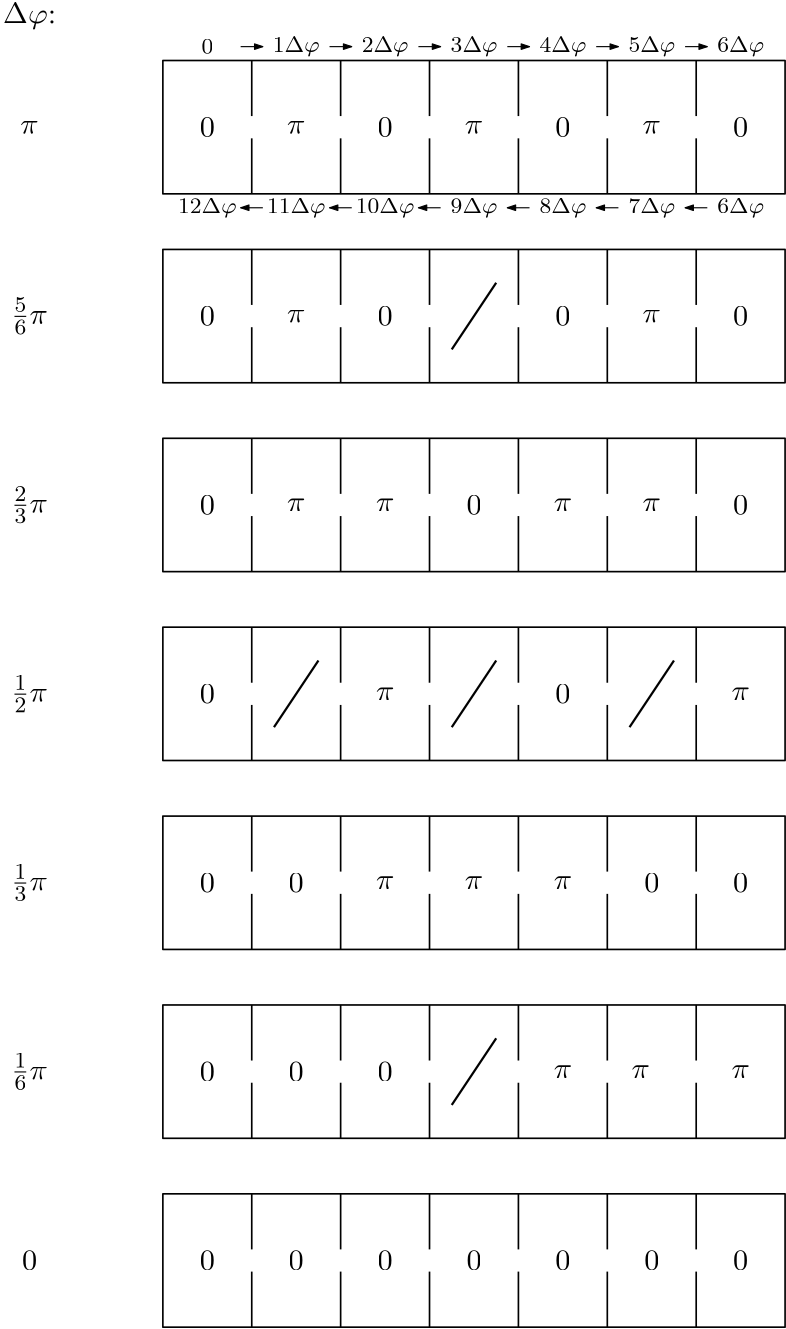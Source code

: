 <?xml version="1.0"?>
<!DOCTYPE ipe SYSTEM "ipe.dtd">
<ipe version="70005" creator="Ipe 7.1.4">
<info created="D:20150803151625" modified="D:20150803151625"/>
<ipestyle name="basic">
<symbol name="arrow/arc(spx)">
<path stroke="sym-stroke" fill="sym-stroke" pen="sym-pen">
0 0 m
-1 0.333 l
-1 -0.333 l
h
</path>
</symbol>
<symbol name="arrow/farc(spx)">
<path stroke="sym-stroke" fill="white" pen="sym-pen">
0 0 m
-1 0.333 l
-1 -0.333 l
h
</path>
</symbol>
<symbol name="mark/circle(sx)" transformations="translations">
<path fill="sym-stroke">
0.6 0 0 0.6 0 0 e
0.4 0 0 0.4 0 0 e
</path>
</symbol>
<symbol name="mark/disk(sx)" transformations="translations">
<path fill="sym-stroke">
0.6 0 0 0.6 0 0 e
</path>
</symbol>
<symbol name="mark/fdisk(sfx)" transformations="translations">
<group>
<path fill="sym-fill">
0.5 0 0 0.5 0 0 e
</path>
<path fill="sym-stroke" fillrule="eofill">
0.6 0 0 0.6 0 0 e
0.4 0 0 0.4 0 0 e
</path>
</group>
</symbol>
<symbol name="mark/box(sx)" transformations="translations">
<path fill="sym-stroke" fillrule="eofill">
-0.6 -0.6 m
0.6 -0.6 l
0.6 0.6 l
-0.6 0.6 l
h
-0.4 -0.4 m
0.4 -0.4 l
0.4 0.4 l
-0.4 0.4 l
h
</path>
</symbol>
<symbol name="mark/square(sx)" transformations="translations">
<path fill="sym-stroke">
-0.6 -0.6 m
0.6 -0.6 l
0.6 0.6 l
-0.6 0.6 l
h
</path>
</symbol>
<symbol name="mark/fsquare(sfx)" transformations="translations">
<group>
<path fill="sym-fill">
-0.5 -0.5 m
0.5 -0.5 l
0.5 0.5 l
-0.5 0.5 l
h
</path>
<path fill="sym-stroke" fillrule="eofill">
-0.6 -0.6 m
0.6 -0.6 l
0.6 0.6 l
-0.6 0.6 l
h
-0.4 -0.4 m
0.4 -0.4 l
0.4 0.4 l
-0.4 0.4 l
h
</path>
</group>
</symbol>
<symbol name="mark/cross(sx)" transformations="translations">
<group>
<path fill="sym-stroke">
-0.43 -0.57 m
0.57 0.43 l
0.43 0.57 l
-0.57 -0.43 l
h
</path>
<path fill="sym-stroke">
-0.43 0.57 m
0.57 -0.43 l
0.43 -0.57 l
-0.57 0.43 l
h
</path>
</group>
</symbol>
<symbol name="arrow/fnormal(spx)">
<path stroke="sym-stroke" fill="white" pen="sym-pen">
0 0 m
-1 0.333 l
-1 -0.333 l
h
</path>
</symbol>
<symbol name="arrow/pointed(spx)">
<path stroke="sym-stroke" fill="sym-stroke" pen="sym-pen">
0 0 m
-1 0.333 l
-0.8 0 l
-1 -0.333 l
h
</path>
</symbol>
<symbol name="arrow/fpointed(spx)">
<path stroke="sym-stroke" fill="white" pen="sym-pen">
0 0 m
-1 0.333 l
-0.8 0 l
-1 -0.333 l
h
</path>
</symbol>
<symbol name="arrow/linear(spx)">
<path stroke="sym-stroke" pen="sym-pen">
-1 0.333 m
0 0 l
-1 -0.333 l
</path>
</symbol>
<symbol name="arrow/fdouble(spx)">
<path stroke="sym-stroke" fill="white" pen="sym-pen">
0 0 m
-1 0.333 l
-1 -0.333 l
h
-1 0 m
-2 0.333 l
-2 -0.333 l
h
</path>
</symbol>
<symbol name="arrow/double(spx)">
<path stroke="sym-stroke" fill="sym-stroke" pen="sym-pen">
0 0 m
-1 0.333 l
-1 -0.333 l
h
-1 0 m
-2 0.333 l
-2 -0.333 l
h
</path>
</symbol>
<pen name="heavier" value="0.8"/>
<pen name="fat" value="1.2"/>
<pen name="ultrafat" value="2"/>
<symbolsize name="large" value="5"/>
<symbolsize name="small" value="2"/>
<symbolsize name="tiny" value="1.1"/>
<arrowsize name="large" value="10"/>
<arrowsize name="small" value="5"/>
<arrowsize name="tiny" value="3"/>
<color name="red" value="1 0 0"/>
<color name="green" value="0 1 0"/>
<color name="blue" value="0 0 1"/>
<color name="yellow" value="1 1 0"/>
<color name="orange" value="1 0.647 0"/>
<color name="gold" value="1 0.843 0"/>
<color name="purple" value="0.627 0.125 0.941"/>
<color name="gray" value="0.745"/>
<color name="brown" value="0.647 0.165 0.165"/>
<color name="navy" value="0 0 0.502"/>
<color name="pink" value="1 0.753 0.796"/>
<color name="seagreen" value="0.18 0.545 0.341"/>
<color name="turquoise" value="0.251 0.878 0.816"/>
<color name="violet" value="0.933 0.51 0.933"/>
<color name="darkblue" value="0 0 0.545"/>
<color name="darkcyan" value="0 0.545 0.545"/>
<color name="darkgray" value="0.663"/>
<color name="darkgreen" value="0 0.392 0"/>
<color name="darkmagenta" value="0.545 0 0.545"/>
<color name="darkorange" value="1 0.549 0"/>
<color name="darkred" value="0.545 0 0"/>
<color name="lightblue" value="0.678 0.847 0.902"/>
<color name="lightcyan" value="0.878 1 1"/>
<color name="lightgray" value="0.827"/>
<color name="lightgreen" value="0.565 0.933 0.565"/>
<color name="lightyellow" value="1 1 0.878"/>
<dashstyle name="dashed" value="[4] 0"/>
<dashstyle name="dotted" value="[1 3] 0"/>
<dashstyle name="dash dotted" value="[4 2 1 2] 0"/>
<dashstyle name="dash dot dotted" value="[4 2 1 2 1 2] 0"/>
<textsize name="large" value="\large"/>
<textsize name="Large" value="\Large"/>
<textsize name="LARGE" value="\LARGE"/>
<textsize name="huge" value="\huge"/>
<textsize name="Huge" value="\Huge"/>
<textsize name="small" value="\small"/>
<textsize name="footnote" value="\footnotesize"/>
<textsize name="tiny" value="\tiny"/>
<textstyle name="center" begin="\begin{center}" end="\end{center}"/>
<textstyle name="itemize" begin="\begin{itemize}" end="\end{itemize}"/>
<textstyle name="item" begin="\begin{itemize}\item{}" end="\end{itemize}"/>
<gridsize name="4 pts" value="4"/>
<gridsize name="8 pts (~3 mm)" value="8"/>
<gridsize name="16 pts (~6 mm)" value="16"/>
<gridsize name="32 pts (~12 mm)" value="32"/>
<gridsize name="10 pts (~3.5 mm)" value="10"/>
<gridsize name="20 pts (~7 mm)" value="20"/>
<gridsize name="14 pts (~5 mm)" value="14"/>
<gridsize name="28 pts (~10 mm)" value="28"/>
<gridsize name="56 pts (~20 mm)" value="56"/>
<anglesize name="90 deg" value="90"/>
<anglesize name="60 deg" value="60"/>
<anglesize name="45 deg" value="45"/>
<anglesize name="30 deg" value="30"/>
<anglesize name="22.5 deg" value="22.5"/>
<tiling name="falling" angle="-60" step="4" width="1"/>
<tiling name="rising" angle="30" step="4" width="1"/>
</ipestyle>
<page>
<layer name="alpha"/>
<view layers="alpha" active="alpha"/>
<group layer="alpha" matrix="1 0 0 1 48 -192">
<path matrix="1 0 0 1 32 0" stroke="black" pen="0.6">
128 768 m
128 720 l
352 720 l
352 768 l
h
</path>
<path stroke="black" pen="0.6">
192 768 m
192 748 l
</path>
<path stroke="black" pen="0.6">
192 740 m
192 720 l
</path>
<path matrix="1 0 0 1 32 0" stroke="black" pen="0.6">
192 768 m
192 748 l
</path>
<path matrix="1 0 0 1 32 0" stroke="black" pen="0.6">
192 740 m
192 720 l
</path>
<path matrix="1 0 0 1 64 0" stroke="black" pen="0.6">
192 768 m
192 748 l
</path>
<path matrix="1 0 0 1 64 0" stroke="black" pen="0.6">
192 740 m
192 720 l
</path>
<path matrix="1 0 0 1 96 0" stroke="black" pen="0.6">
192 768 m
192 748 l
</path>
<path matrix="1 0 0 1 96 0" stroke="black" pen="0.6">
192 740 m
192 720 l
</path>
<path matrix="1 0 0 1 128 0" stroke="black" pen="0.6">
192 768 m
192 748 l
</path>
<path matrix="1 0 0 1 128 0" stroke="black" pen="0.6">
192 740 m
192 720 l
</path>
<path matrix="1 0 0 1 160 0" stroke="black" pen="0.6">
192 768 m
192 748 l
</path>
<path matrix="1 0 0 1 160 0" stroke="black" pen="0.6">
192 740 m
192 720 l
</path>
</group>
<text matrix="1 0 0 1 48 -192" transformations="translations" pos="176 744" stroke="black" type="label" width="5.455" height="7.03" depth="0" halign="center" valign="center" size="11">$0$</text>
<text matrix="1 0 0 1 80 -192" transformations="translations" pos="176 744" stroke="black" type="label" width="6.61" height="4.697" depth="0" halign="center" valign="center" size="11">$\pi$</text>
<text matrix="1 0 0 1 112 -192" transformations="translations" pos="176 744" stroke="black" type="label" width="5.455" height="7.03" depth="0" halign="center" valign="center" size="11">$0$</text>
<text matrix="1 0 0 1 144 -192" transformations="translations" pos="176 744" stroke="black" type="label" width="6.61" height="4.697" depth="0" halign="center" valign="center" size="11">$\pi$</text>
<text matrix="1 0 0 1 176 -192" transformations="translations" pos="176 744" stroke="black" type="label" width="5.455" height="7.03" depth="0" halign="center" valign="center" size="11">$0$</text>
<text matrix="1 0 0 1 208 -192" transformations="translations" pos="176 744" stroke="black" type="label" width="6.61" height="4.697" depth="0" halign="center" valign="center" size="11">$\pi$</text>
<text matrix="1 0 0 1 240 -192" transformations="translations" pos="176 744" stroke="black" type="label" width="5.455" height="7.03" depth="0" halign="center" valign="center" size="11">$0$</text>
<text matrix="1 0 0 1 48 -195" transformations="translations" pos="176 776" stroke="black" type="label" width="4.234" height="5.136" depth="0" halign="center" valign="center" size="8">$0$</text>
<path matrix="1 0 0 1 48 -191" stroke="black" arrow="normal/tiny">
188 772 m
196 772 l
</path>
<text matrix="1 0 0 1 80 -195" transformations="translations" pos="176 776" stroke="black" type="label" width="16.809" height="5.446" depth="1.55" halign="center" valign="center" size="8">$1 \Delta \varphi$</text>
<path matrix="1 0 0 1 48 -191" stroke="black" arrow="normal/tiny">
220 772 m
228 772 l
</path>
<path matrix="1 0 0 1 48 -193" stroke="black" arrow="normal/tiny">
356 716 m
348 716 l
</path>
<group matrix="1 0 0 1 48 -260">
<path matrix="1 0 0 1 32 0" stroke="black" pen="0.6">
128 768 m
128 720 l
352 720 l
352 768 l
h
</path>
<path stroke="black" pen="0.6">
192 768 m
192 748 l
</path>
<path stroke="black" pen="0.6">
192 740 m
192 720 l
</path>
<path matrix="1 0 0 1 32 0" stroke="black" pen="0.6">
192 768 m
192 748 l
</path>
<path matrix="1 0 0 1 32 0" stroke="black" pen="0.6">
192 740 m
192 720 l
</path>
<path matrix="1 0 0 1 64 0" stroke="black" pen="0.6">
192 768 m
192 748 l
</path>
<path matrix="1 0 0 1 64 0" stroke="black" pen="0.6">
192 740 m
192 720 l
</path>
<path matrix="1 0 0 1 96 0" stroke="black" pen="0.6">
192 768 m
192 748 l
</path>
<path matrix="1 0 0 1 96 0" stroke="black" pen="0.6">
192 740 m
192 720 l
</path>
<path matrix="1 0 0 1 128 0" stroke="black" pen="0.6">
192 768 m
192 748 l
</path>
<path matrix="1 0 0 1 128 0" stroke="black" pen="0.6">
192 740 m
192 720 l
</path>
<path matrix="1 0 0 1 160 0" stroke="black" pen="0.6">
192 768 m
192 748 l
</path>
<path matrix="1 0 0 1 160 0" stroke="black" pen="0.6">
192 740 m
192 720 l
</path>
</group>
<text matrix="1 0 0 1 48 -260" transformations="translations" pos="176 744" stroke="black" type="label" width="5.455" height="7.03" depth="0" halign="center" valign="center" size="11">$0$</text>
<text matrix="1 0 0 1 80 -260" transformations="translations" pos="176 744" stroke="black" type="label" width="6.61" height="4.697" depth="0" halign="center" valign="center" size="11">$\pi$</text>
<text matrix="1 0 0 1 112 -260" transformations="translations" pos="176 744" stroke="black" type="label" width="5.455" height="7.03" depth="0" halign="center" valign="center" size="11">$0$</text>
<text matrix="1 0 0 1 176 -260" transformations="translations" pos="176 744" stroke="black" type="label" width="5.455" height="7.03" depth="0" halign="center" valign="center" size="11">$0$</text>
<text matrix="1 0 0 1 208 -260" transformations="translations" pos="176 744" stroke="black" type="label" width="6.61" height="4.697" depth="0" halign="center" valign="center" size="11">$\pi$</text>
<text matrix="1 0 0 1 240 -260" transformations="translations" pos="176 744" stroke="black" type="label" width="5.455" height="7.03" depth="0" halign="center" valign="center" size="11">$0$</text>
<text matrix="1 0 0 1 112 -195" transformations="translations" pos="176 776" stroke="black" type="label" width="16.809" height="5.446" depth="1.55" halign="center" valign="center" size="8">$2 \Delta \varphi$</text>
<text matrix="1 0 0 1 144 -195" transformations="translations" pos="176 776" stroke="black" type="label" width="16.809" height="5.446" depth="1.55" halign="center" valign="center" size="8">$3 \Delta \varphi$</text>
<text matrix="1 0 0 1 176 -195" transformations="translations" pos="176 776" stroke="black" type="label" width="16.809" height="5.446" depth="1.55" halign="center" valign="center" size="8">$4 \Delta \varphi$</text>
<text matrix="1 0 0 1 208 -195" transformations="translations" pos="176 776" stroke="black" type="label" width="16.809" height="5.446" depth="1.55" halign="center" valign="center" size="8">$5 \Delta \varphi$</text>
<text matrix="1 0 0 1 240 -195" transformations="translations" pos="176 776" stroke="black" type="label" width="16.809" height="5.446" depth="1.55" halign="center" valign="center" size="8">$6 \Delta \varphi$</text>
<text matrix="1 0 0 1 240 -253" transformations="translations" pos="176 776" stroke="black" type="label" width="16.809" height="5.446" depth="1.55" halign="center" valign="center" size="8">$6 \Delta \varphi$</text>
<text matrix="1 0 0 1 208 -253" transformations="translations" pos="176 776" stroke="black" type="label" width="16.809" height="5.446" depth="1.55" halign="center" valign="center" size="8">$7 \Delta \varphi$</text>
<text matrix="1 0 0 1 176 -253" transformations="translations" pos="176 776" stroke="black" type="label" width="16.809" height="5.446" depth="1.55" halign="center" valign="center" size="8">$8 \Delta \varphi$</text>
<text matrix="1 0 0 1 144 -253" transformations="translations" pos="176 776" stroke="black" type="label" width="16.809" height="5.446" depth="1.55" halign="center" valign="center" size="8">$9 \Delta \varphi$</text>
<text matrix="1 0 0 1 112 -253" transformations="translations" pos="176 776" stroke="black" type="label" width="21.044" height="5.446" depth="1.55" halign="center" valign="center" size="8">$10 \Delta \varphi$</text>
<text matrix="1 0 0 1 80 -253" transformations="translations" pos="176 776" stroke="black" type="label" width="21.044" height="5.446" depth="1.55" halign="center" valign="center" size="8">$11 \Delta \varphi$</text>
<text matrix="1 0 0 1 48 -253" transformations="translations" pos="176 776" stroke="black" type="label" width="21.044" height="5.446" depth="1.55" halign="center" valign="center" size="8">$12 \Delta \varphi$</text>
<path matrix="1 0 0 1 112 -191" stroke="black" arrow="normal/tiny">
188 772 m
196 772 l
</path>
<path matrix="1 0 0 1 144 -191" stroke="black" arrow="normal/tiny">
188 772 m
196 772 l
</path>
<path matrix="1 0 0 1 176 -191" stroke="black" arrow="normal/tiny">
188 772 m
196 772 l
</path>
<path matrix="1 0 0 1 208 -191" stroke="black" arrow="normal/tiny">
188 772 m
196 772 l
</path>
<path matrix="1 0 0 1 16 -193" stroke="black" arrow="normal/tiny">
356 716 m
348 716 l
</path>
<path matrix="1 0 0 1 -16 -193" stroke="black" arrow="normal/tiny">
356 716 m
348 716 l
</path>
<path matrix="1 0 0 1 -48 -193" stroke="black" arrow="normal/tiny">
356 716 m
348 716 l
</path>
<path matrix="1 0 0 1 -80 -193" stroke="black" arrow="normal/tiny">
356 716 m
348 716 l
</path>
<path matrix="1 0 0 1 -112 -193" stroke="black" arrow="normal/tiny">
356 716 m
348 716 l
</path>
<text matrix="1 0 0 1 -8 -236" transformations="translations" pos="168 380" stroke="black" type="label" width="5.455" height="7.03" depth="0" halign="center" valign="center" size="11">$0$</text>
<group matrix="1 0 0 1 48 -328">
<path matrix="1 0 0 1 32 0" stroke="black" pen="0.6">
128 768 m
128 720 l
352 720 l
352 768 l
h
</path>
<path stroke="black" pen="0.6">
192 768 m
192 748 l
</path>
<path stroke="black" pen="0.6">
192 740 m
192 720 l
</path>
<path matrix="1 0 0 1 32 0" stroke="black" pen="0.6">
192 768 m
192 748 l
</path>
<path matrix="1 0 0 1 32 0" stroke="black" pen="0.6">
192 740 m
192 720 l
</path>
<path matrix="1 0 0 1 64 0" stroke="black" pen="0.6">
192 768 m
192 748 l
</path>
<path matrix="1 0 0 1 64 0" stroke="black" pen="0.6">
192 740 m
192 720 l
</path>
<path matrix="1 0 0 1 96 0" stroke="black" pen="0.6">
192 768 m
192 748 l
</path>
<path matrix="1 0 0 1 96 0" stroke="black" pen="0.6">
192 740 m
192 720 l
</path>
<path matrix="1 0 0 1 128 0" stroke="black" pen="0.6">
192 768 m
192 748 l
</path>
<path matrix="1 0 0 1 128 0" stroke="black" pen="0.6">
192 740 m
192 720 l
</path>
<path matrix="1 0 0 1 160 0" stroke="black" pen="0.6">
192 768 m
192 748 l
</path>
<path matrix="1 0 0 1 160 0" stroke="black" pen="0.6">
192 740 m
192 720 l
</path>
</group>
<text matrix="1 0 0 1 48 -328" transformations="translations" pos="176 744" stroke="black" type="label" width="5.455" height="7.03" depth="0" halign="center" valign="center" size="11">$0$</text>
<text matrix="1 0 0 1 80 -328" transformations="translations" pos="176 744" stroke="black" type="label" width="6.61" height="4.697" depth="0" halign="center" valign="center" size="11">$\pi$</text>
<text matrix="1 0 0 1 112 -328" transformations="translations" pos="176 744" stroke="black" type="label" width="6.61" height="4.697" depth="0" halign="center" valign="center" size="11">$\pi$</text>
<text matrix="1 0 0 1 176 -328" transformations="translations" pos="176 744" stroke="black" type="label" width="6.61" height="4.697" depth="0" halign="center" valign="center" size="11">$\pi$</text>
<text matrix="1 0 0 1 208 -328" transformations="translations" pos="176 744" stroke="black" type="label" width="6.61" height="4.697" depth="0" halign="center" valign="center" size="11">$\pi$</text>
<text matrix="1 0 0 1 240 -328" transformations="translations" pos="176 744" stroke="black" type="label" width="5.455" height="7.03" depth="0" halign="center" valign="center" size="11">$0$</text>
<group matrix="1 0 0 1 48 -396">
<path matrix="1 0 0 1 32 0" stroke="black" pen="0.6">
128 768 m
128 720 l
352 720 l
352 768 l
h
</path>
<path stroke="black" pen="0.6">
192 768 m
192 748 l
</path>
<path stroke="black" pen="0.6">
192 740 m
192 720 l
</path>
<path matrix="1 0 0 1 32 0" stroke="black" pen="0.6">
192 768 m
192 748 l
</path>
<path matrix="1 0 0 1 32 0" stroke="black" pen="0.6">
192 740 m
192 720 l
</path>
<path matrix="1 0 0 1 64 0" stroke="black" pen="0.6">
192 768 m
192 748 l
</path>
<path matrix="1 0 0 1 64 0" stroke="black" pen="0.6">
192 740 m
192 720 l
</path>
<path matrix="1 0 0 1 96 0" stroke="black" pen="0.6">
192 768 m
192 748 l
</path>
<path matrix="1 0 0 1 96 0" stroke="black" pen="0.6">
192 740 m
192 720 l
</path>
<path matrix="1 0 0 1 128 0" stroke="black" pen="0.6">
192 768 m
192 748 l
</path>
<path matrix="1 0 0 1 128 0" stroke="black" pen="0.6">
192 740 m
192 720 l
</path>
<path matrix="1 0 0 1 160 0" stroke="black" pen="0.6">
192 768 m
192 748 l
</path>
<path matrix="1 0 0 1 160 0" stroke="black" pen="0.6">
192 740 m
192 720 l
</path>
</group>
<text matrix="1 0 0 1 48 -396" transformations="translations" pos="176 744" stroke="black" type="label" width="5.455" height="7.03" depth="0" halign="center" valign="center" size="11">$0$</text>
<text matrix="1 0 0 1 112 -396" transformations="translations" pos="176 744" stroke="black" type="label" width="6.61" height="4.697" depth="0" halign="center" valign="center" size="11">$\pi$</text>
<text matrix="1 0 0 1 176 -396" transformations="translations" pos="176 744" stroke="black" type="label" width="5.455" height="7.03" depth="0" halign="center" valign="center" size="11">$0$</text>
<text matrix="1 0 0 1 240 -396" transformations="translations" pos="176 744" stroke="black" type="label" width="6.61" height="4.697" depth="0" halign="center" valign="center" size="11">$\pi$</text>
<group matrix="1 0 0 1 48 -464">
<path matrix="1 0 0 1 32 0" stroke="black" pen="0.6">
128 768 m
128 720 l
352 720 l
352 768 l
h
</path>
<path stroke="black" pen="0.6">
192 768 m
192 748 l
</path>
<path stroke="black" pen="0.6">
192 740 m
192 720 l
</path>
<path matrix="1 0 0 1 32 0" stroke="black" pen="0.6">
192 768 m
192 748 l
</path>
<path matrix="1 0 0 1 32 0" stroke="black" pen="0.6">
192 740 m
192 720 l
</path>
<path matrix="1 0 0 1 64 0" stroke="black" pen="0.6">
192 768 m
192 748 l
</path>
<path matrix="1 0 0 1 64 0" stroke="black" pen="0.6">
192 740 m
192 720 l
</path>
<path matrix="1 0 0 1 96 0" stroke="black" pen="0.6">
192 768 m
192 748 l
</path>
<path matrix="1 0 0 1 96 0" stroke="black" pen="0.6">
192 740 m
192 720 l
</path>
<path matrix="1 0 0 1 128 0" stroke="black" pen="0.6">
192 768 m
192 748 l
</path>
<path matrix="1 0 0 1 128 0" stroke="black" pen="0.6">
192 740 m
192 720 l
</path>
<path matrix="1 0 0 1 160 0" stroke="black" pen="0.6">
192 768 m
192 748 l
</path>
<path matrix="1 0 0 1 160 0" stroke="black" pen="0.6">
192 740 m
192 720 l
</path>
</group>
<text matrix="1 0 0 1 48 -464" transformations="translations" pos="176 744" stroke="black" type="label" width="5.455" height="7.03" depth="0" halign="center" valign="center" size="11">$0$</text>
<text matrix="1 0 0 1 112 -464" transformations="translations" pos="176 744" stroke="black" type="label" width="6.61" height="4.697" depth="0" halign="center" valign="center" size="11">$\pi$</text>
<text matrix="1 0 0 1 80 -464" transformations="translations" pos="176 744" stroke="black" type="label" width="5.455" height="7.03" depth="0" halign="center" valign="center" size="11">$0$</text>
<text matrix="1 0 0 1 208 -464" transformations="translations" pos="176 744" stroke="black" type="label" width="5.455" height="7.03" depth="0" halign="center" valign="center" size="11">$0$</text>
<text matrix="1 0 0 1 176 -464" transformations="translations" pos="176 744" stroke="black" type="label" width="6.61" height="4.697" depth="0" halign="center" valign="center" size="11">$\pi$</text>
<text matrix="1 0 0 1 240 -464" transformations="translations" pos="176 744" stroke="black" type="label" width="5.455" height="7.03" depth="0" halign="center" valign="center" size="11">$0$</text>
<group matrix="1 0 0 1 48 -532">
<path matrix="1 0 0 1 32 0" stroke="black" pen="0.6">
128 768 m
128 720 l
352 720 l
352 768 l
h
</path>
<path stroke="black" pen="0.6">
192 768 m
192 748 l
</path>
<path stroke="black" pen="0.6">
192 740 m
192 720 l
</path>
<path matrix="1 0 0 1 32 0" stroke="black" pen="0.6">
192 768 m
192 748 l
</path>
<path matrix="1 0 0 1 32 0" stroke="black" pen="0.6">
192 740 m
192 720 l
</path>
<path matrix="1 0 0 1 64 0" stroke="black" pen="0.6">
192 768 m
192 748 l
</path>
<path matrix="1 0 0 1 64 0" stroke="black" pen="0.6">
192 740 m
192 720 l
</path>
<path matrix="1 0 0 1 96 0" stroke="black" pen="0.6">
192 768 m
192 748 l
</path>
<path matrix="1 0 0 1 96 0" stroke="black" pen="0.6">
192 740 m
192 720 l
</path>
<path matrix="1 0 0 1 128 0" stroke="black" pen="0.6">
192 768 m
192 748 l
</path>
<path matrix="1 0 0 1 128 0" stroke="black" pen="0.6">
192 740 m
192 720 l
</path>
<path matrix="1 0 0 1 160 0" stroke="black" pen="0.6">
192 768 m
192 748 l
</path>
<path matrix="1 0 0 1 160 0" stroke="black" pen="0.6">
192 740 m
192 720 l
</path>
</group>
<text matrix="1 0 0 1 48 -532" transformations="translations" pos="176 744" stroke="black" type="label" width="5.455" height="7.03" depth="0" halign="center" valign="center" size="11">$0$</text>
<text matrix="1 0 0 1 176 -532" transformations="translations" pos="176 744" stroke="black" type="label" width="6.61" height="4.697" depth="0" halign="center" valign="center" size="11">$\pi$</text>
<text matrix="1 0 0 1 112 -532" transformations="translations" pos="176 744" stroke="black" type="label" width="5.455" height="7.03" depth="0" halign="center" valign="center" size="11">$0$</text>
<text matrix="1 0 0 1 80 -532" transformations="translations" pos="176 744" stroke="black" type="label" width="5.455" height="7.03" depth="0" halign="center" valign="center" size="11">$0$</text>
<text matrix="1 0 0 1 204 -532" transformations="translations" pos="176 744" stroke="black" type="label" width="6.61" height="4.697" depth="0" halign="center" valign="center" size="11">$\pi$</text>
<text matrix="1 0 0 1 240 -532" transformations="translations" pos="176 744" stroke="black" type="label" width="6.61" height="4.697" depth="0" halign="center" valign="center" size="11">$\pi$</text>
<group matrix="1 0 0 1 48 -600">
<path matrix="1 0 0 1 32 0" stroke="black" pen="0.6">
128 768 m
128 720 l
352 720 l
352 768 l
h
</path>
<path stroke="black" pen="0.6">
192 768 m
192 748 l
</path>
<path stroke="black" pen="0.6">
192 740 m
192 720 l
</path>
<path matrix="1 0 0 1 32 0" stroke="black" pen="0.6">
192 768 m
192 748 l
</path>
<path matrix="1 0 0 1 32 0" stroke="black" pen="0.6">
192 740 m
192 720 l
</path>
<path matrix="1 0 0 1 64 0" stroke="black" pen="0.6">
192 768 m
192 748 l
</path>
<path matrix="1 0 0 1 64 0" stroke="black" pen="0.6">
192 740 m
192 720 l
</path>
<path matrix="1 0 0 1 96 0" stroke="black" pen="0.6">
192 768 m
192 748 l
</path>
<path matrix="1 0 0 1 96 0" stroke="black" pen="0.6">
192 740 m
192 720 l
</path>
<path matrix="1 0 0 1 128 0" stroke="black" pen="0.6">
192 768 m
192 748 l
</path>
<path matrix="1 0 0 1 128 0" stroke="black" pen="0.6">
192 740 m
192 720 l
</path>
<path matrix="1 0 0 1 160 0" stroke="black" pen="0.6">
192 768 m
192 748 l
</path>
<path matrix="1 0 0 1 160 0" stroke="black" pen="0.6">
192 740 m
192 720 l
</path>
</group>
<text matrix="1 0 0 1 48 -600" transformations="translations" pos="176 744" stroke="black" type="label" width="5.455" height="7.03" depth="0" halign="center" valign="center" size="11">$0$</text>
<text matrix="1 0 0 1 112 -600" transformations="translations" pos="176 744" stroke="black" type="label" width="5.455" height="7.03" depth="0" halign="center" valign="center" size="11">$0$</text>
<text matrix="1 0 0 1 176 -600" transformations="translations" pos="176 744" stroke="black" type="label" width="5.455" height="7.03" depth="0" halign="center" valign="center" size="11">$0$</text>
<text matrix="1 0 0 1 240 -600" transformations="translations" pos="176 744" stroke="black" type="label" width="5.455" height="7.03" depth="0" halign="center" valign="center" size="11">$0$</text>
<text matrix="1 0 0 1 144 -328" transformations="translations" pos="176 744" stroke="black" type="label" width="5.455" height="7.03" depth="0" halign="center" valign="center" size="11">$0$</text>
<text matrix="1 0 0 1 144 -464" transformations="translations" pos="176 744" stroke="black" type="label" width="6.61" height="4.697" depth="0" halign="center" valign="center" size="11">$\pi$</text>
<text matrix="1 0 0 1 80 -600" transformations="translations" pos="176 744" stroke="black" type="label" width="5.455" height="7.03" depth="0" halign="center" valign="center" size="11">$0$</text>
<text matrix="1 0 0 1 144 -600" transformations="translations" pos="176 744" stroke="black" type="label" width="5.455" height="7.03" depth="0" halign="center" valign="center" size="11">$0$</text>
<text matrix="1 0 0 1 208 -600" transformations="translations" pos="176 744" stroke="black" type="label" width="5.455" height="7.03" depth="0" halign="center" valign="center" size="11">$0$</text>
<path matrix="1 0 0 1 64 -108" stroke="black" pen="heavier">
248 580 m
264 604 l
</path>
<path matrix="1 0 0 1 0 -244" stroke="black" pen="heavier">
248 580 m
264 604 l
</path>
<path matrix="1 0 0 1 64 -244" stroke="black" pen="heavier">
248 580 m
264 604 l
</path>
<path matrix="1 0 0 1 128 -244" stroke="black" pen="heavier">
248 580 m
264 604 l
</path>
<path matrix="1 0 0 1 64 -380" stroke="black" pen="heavier">
248 580 m
264 604 l
</path>
<text matrix="1 0 0 1 16 -156" transformations="translations" pos="144 748" stroke="black" type="label" width="19.258" height="7.456" depth="2.12" halign="center" valign="center" size="11">$\Delta \varphi$:</text>
<text matrix="1 0 0 1 4 -180" transformations="translations" pos="156 732" stroke="black" type="label" width="6.61" height="4.697" depth="0" halign="center" valign="center" size="11">$\pi$</text>
<text matrix="1 0 0 1 4 -172" transformations="translations" pos="156 656" stroke="black" type="label" width="13.235" height="9.433" depth="3.76" halign="center" valign="center" size="11">$\frac{5}{6}\pi$</text>
<text matrix="1 0 0 1 0 -168" transformations="translations" pos="160 584" stroke="black" type="label" width="13.235" height="9.433" depth="3.76" halign="center" valign="center" size="11">$\frac{2}{3}\pi$</text>
<text matrix="1 0 0 1 -4 -176" transformations="translations" pos="164 524" stroke="black" type="label" width="13.235" height="9.433" depth="3.76" halign="center" valign="center" size="11">$\frac{1}{2}\pi$</text>
<text matrix="1 0 0 1 -8 -184" transformations="translations" pos="168 464" stroke="black" type="label" width="13.235" height="9.433" depth="3.76" halign="center" valign="center" size="11">$\frac{1}{3}\pi$</text>
<text matrix="1 0 0 1 -4 -204" transformations="translations" pos="164 416" stroke="black" type="label" width="13.235" height="9.433" depth="3.76" halign="center" valign="center" size="11">$\frac{1}{6}\pi$</text>
</page>
</ipe>
